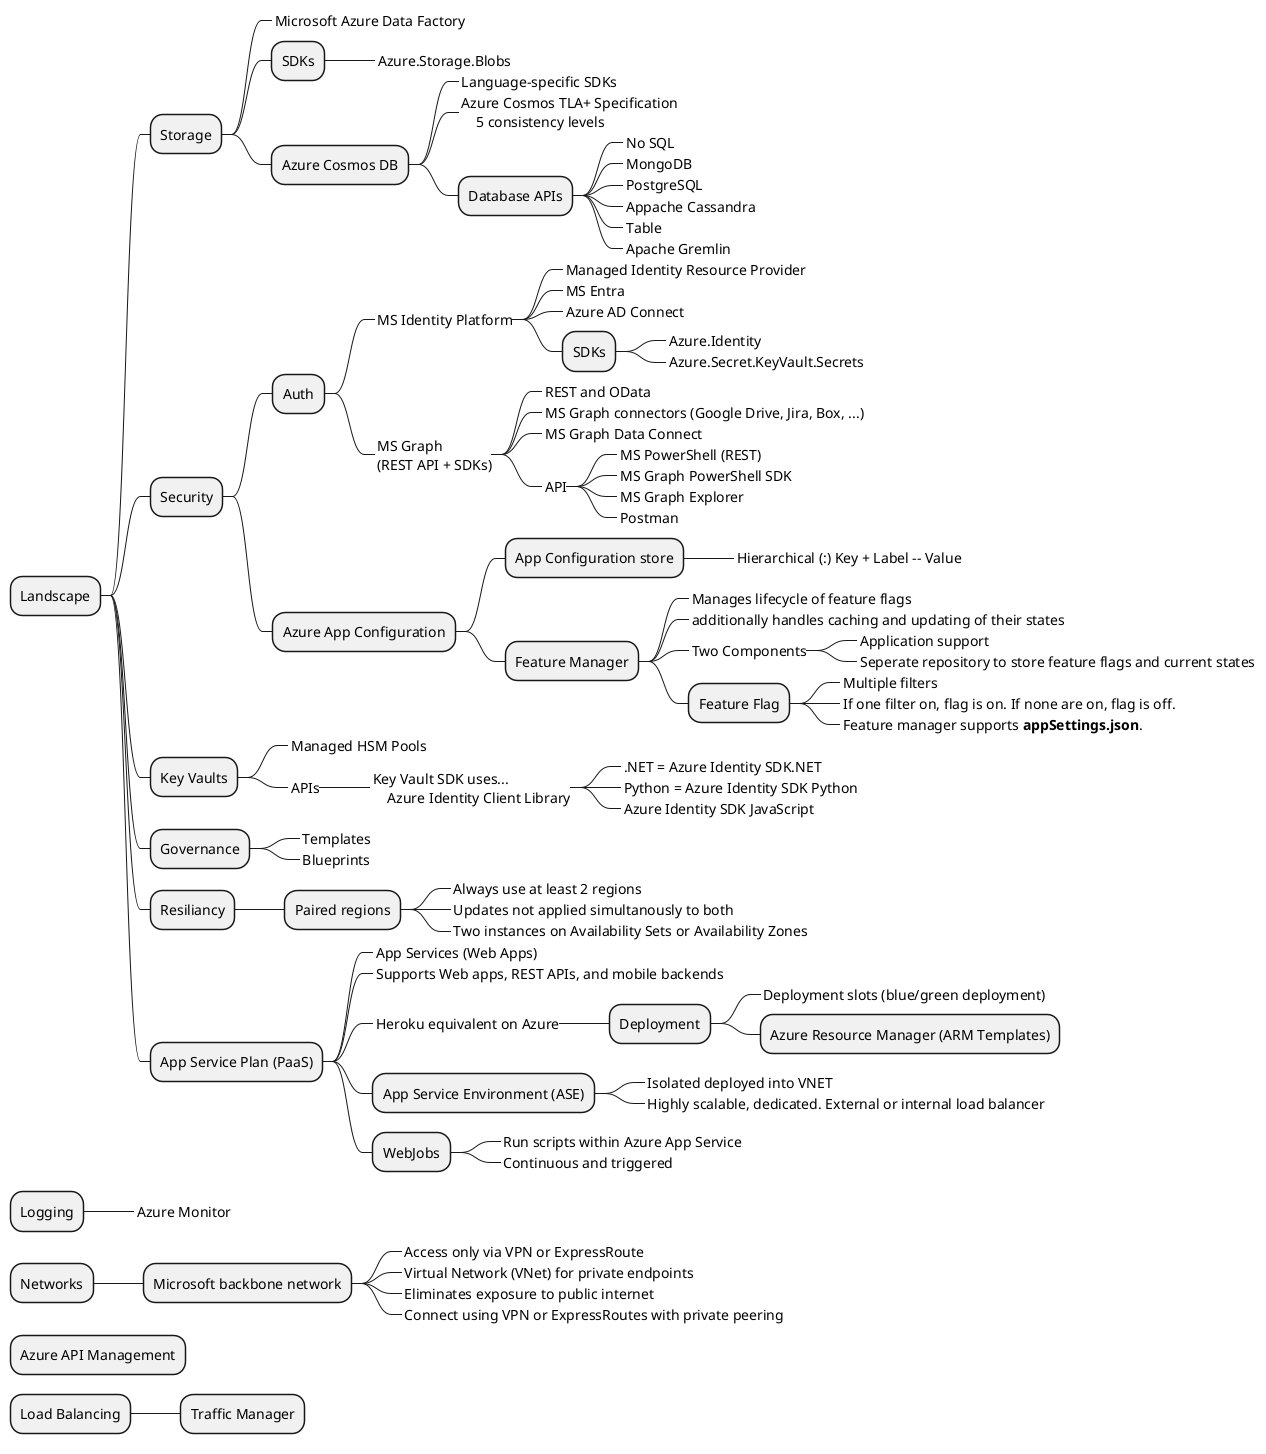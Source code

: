 @startmindmap "Landscape"

+ Landscape
++ Storage
+++_ Microsoft Azure Data Factory
+++ SDKs
++++_ Azure.Storage.Blobs

+++ Azure Cosmos DB
++++_ Language-specific SDKs
++++_ Azure Cosmos TLA+ Specification\n    5 consistency levels
++++ Database APIs
+++++_ No SQL
+++++_ MongoDB
+++++_ PostgreSQL
+++++_ Appache Cassandra
+++++_ Table
+++++_ Apache Gremlin

++ Security
+++ Auth
++++_ MS Identity Platform
+++++_ Managed Identity Resource Provider
+++++_ MS Entra
+++++_ Azure AD Connect
+++++ SDKs
++++++_ Azure.Identity
++++++_ Azure.Secret.KeyVault.Secrets
++++_ MS Graph\n(REST API + SDKs)
+++++_ REST and OData
+++++_ MS Graph connectors (Google Drive, Jira, Box, ...)
+++++_ MS Graph Data Connect
+++++_ API
++++++_ MS PowerShell (REST)
++++++_ MS Graph PowerShell SDK
++++++_ MS Graph Explorer
++++++_ Postman
+++ Azure App Configuration
++++ App Configuration store
+++++_ Hierarchical (:) Key + Label -- Value
++++ Feature Manager
+++++_ Manages lifecycle of feature flags
+++++_ additionally handles caching and updating of their states
+++++_ Two Components
++++++_ Application support
++++++_ Seperate repository to store feature flags and current states
+++++ Feature Flag
++++++_ Multiple filters
++++++_ If one filter on, flag is on. If none are on, flag is off.
++++++_ Feature manager supports **appSettings.json**.


++ Key Vaults
+++_ Managed HSM Pools
+++_ APIs
++++_ Key Vault SDK uses...\n    Azure Identity Client Library
+++++_ .NET = Azure Identity SDK.NET
+++++_ Python = Azure Identity SDK Python
+++++_ Azure Identity SDK JavaScript

++ Governance
+++_ Templates
+++_ Blueprints

++ Resiliancy
+++ Paired regions
++++_ Always use at least 2 regions
++++_ Updates not applied simultanously to both
++++_ Two instances on Availability Sets or Availability Zones

++ App Service Plan (PaaS)
+++_ App Services (Web Apps)
+++_ Supports Web apps, REST APIs, and mobile backends
+++_ Heroku equivalent on Azure
++++ Deployment
+++++_ Deployment slots (blue/green deployment)
+++++ Azure Resource Manager (ARM Templates)
+++ App Service Environment (ASE)
++++_ Isolated deployed into VNET
++++_ Highly scalable, dedicated. External or internal load balancer
+++ WebJobs
++++_ Run scripts within Azure App Service
++++_ Continuous and triggered

+ Logging
++_ Azure Monitor

+ Networks
++ Microsoft backbone network
+++_ Access only via VPN or ExpressRoute
+++_ Virtual Network (VNet) for private endpoints
+++_ Eliminates exposure to public internet
+++_ Connect using VPN or ExpressRoutes with private peering

+ Azure API Management

+ Load Balancing
++ Traffic Manager

@endmindmap
